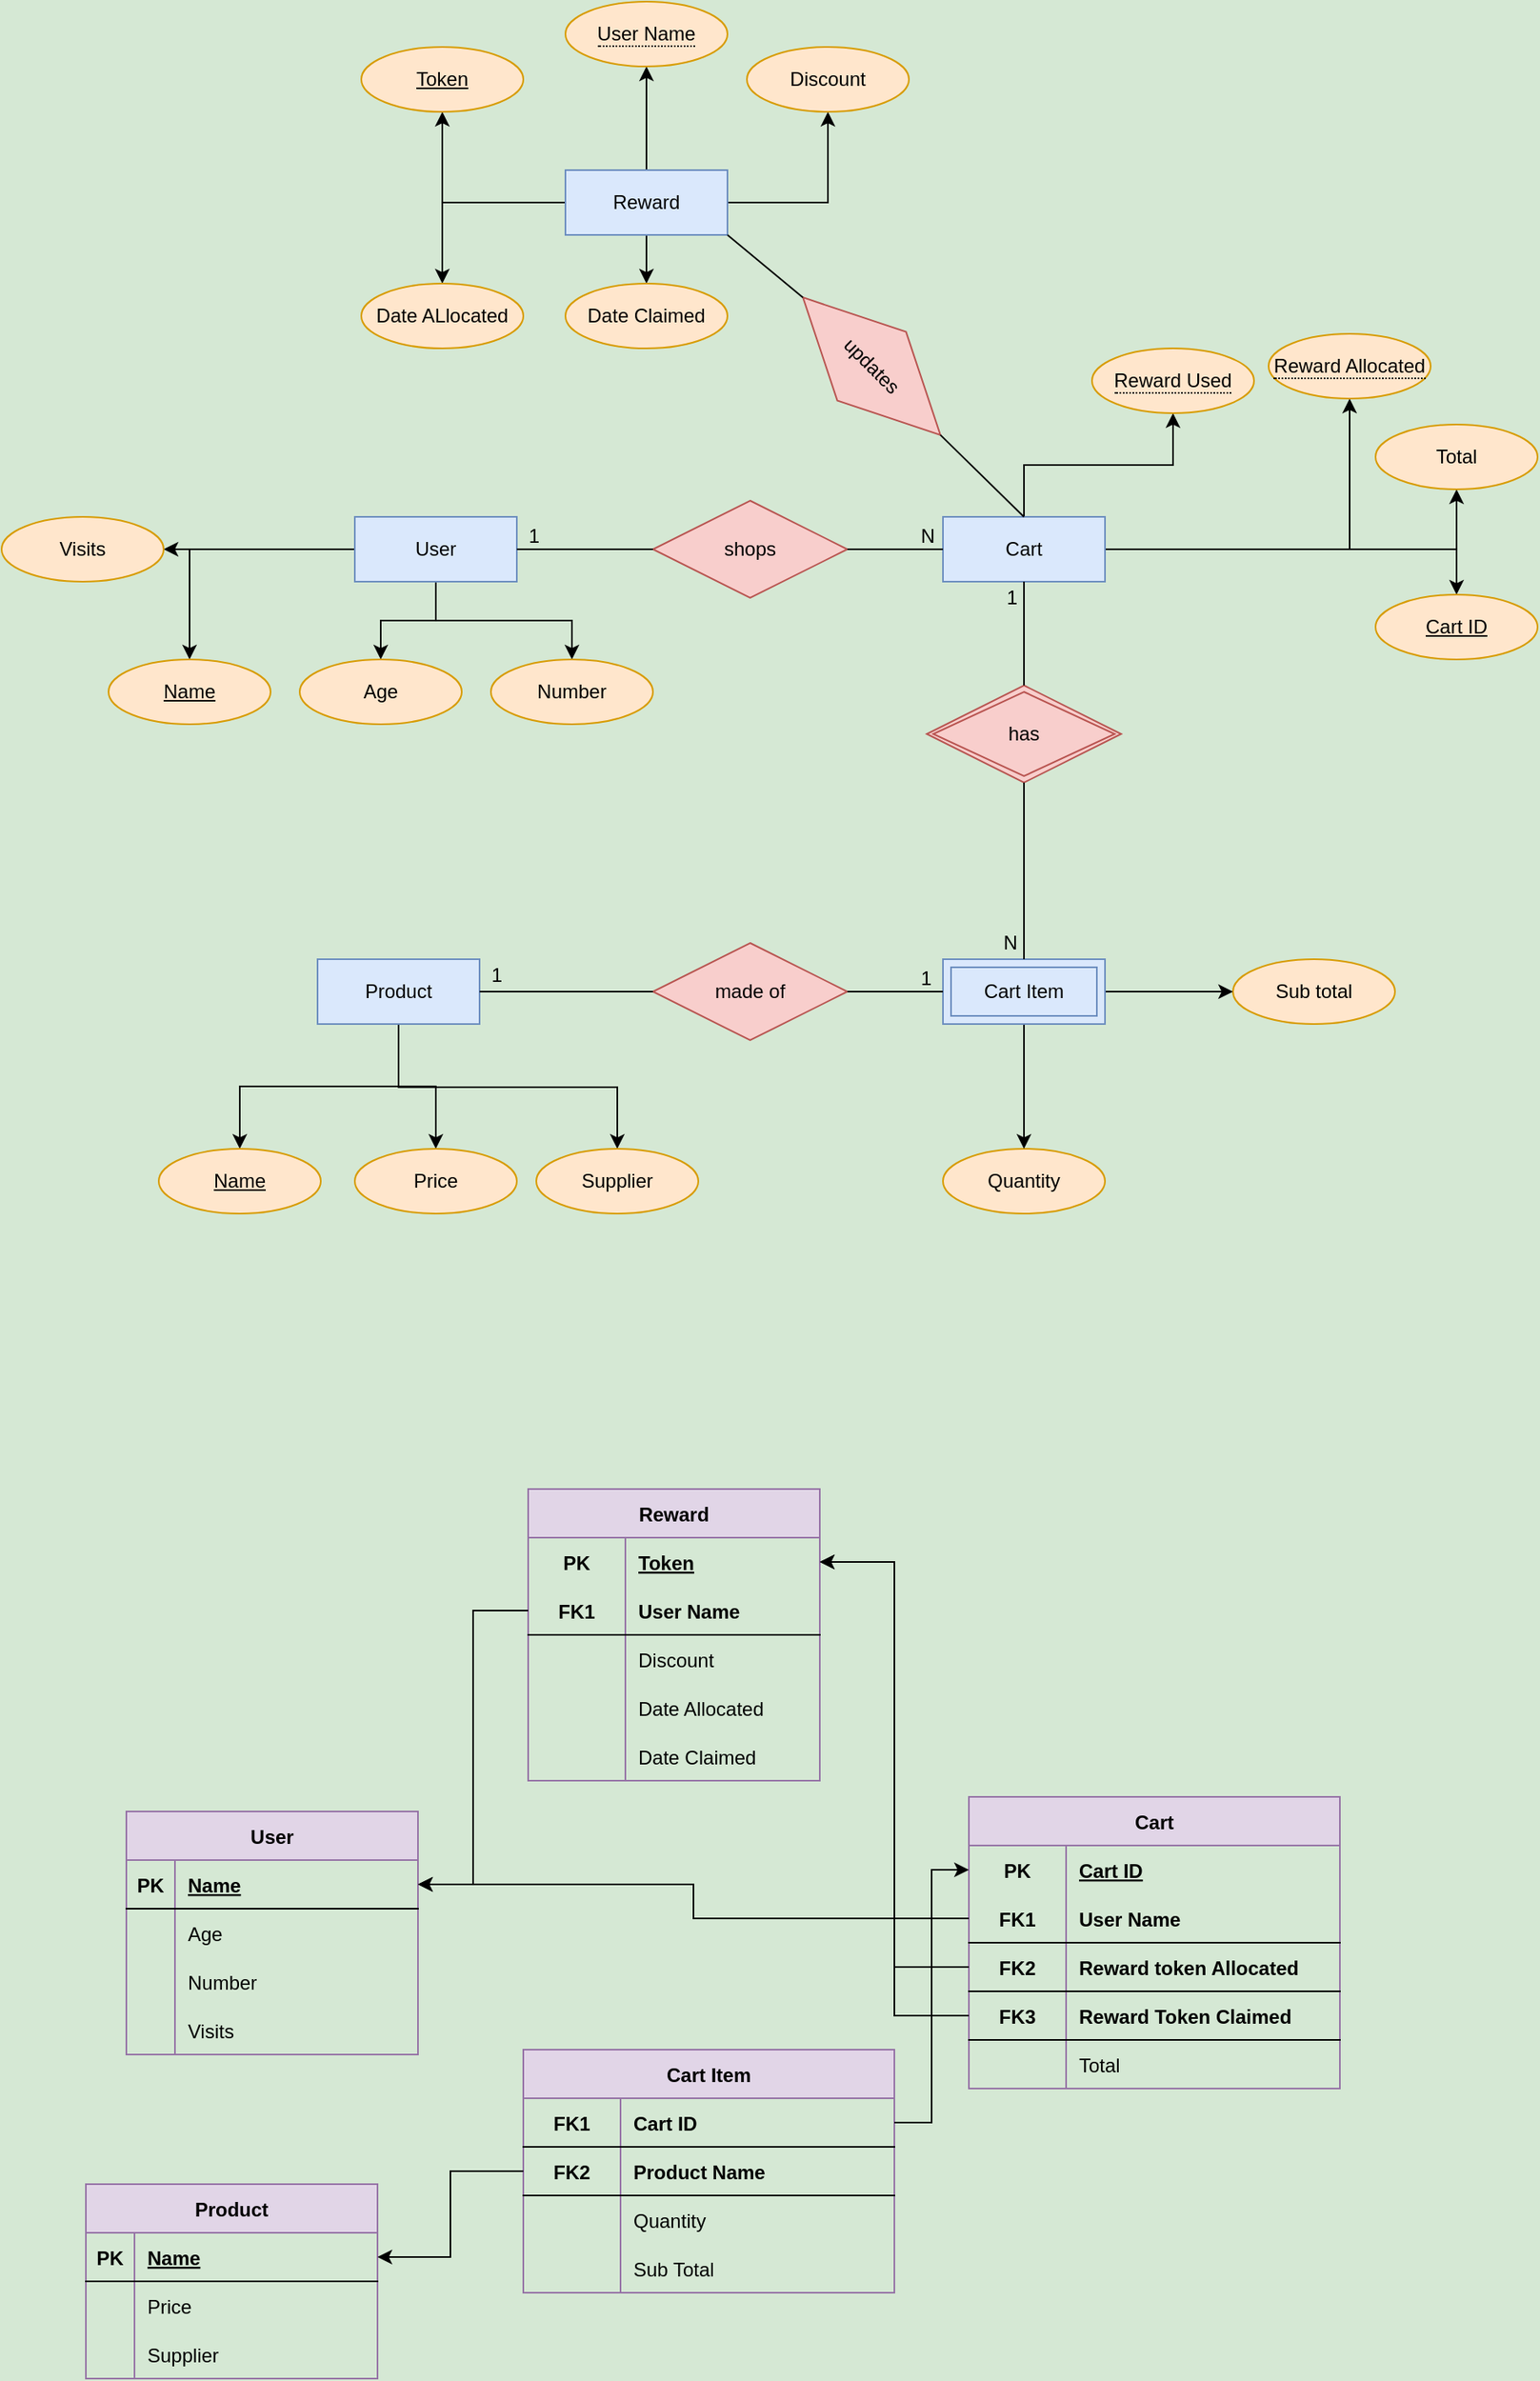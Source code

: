 <mxfile version="20.5.3" type="device"><diagram id="R2lEEEUBdFMjLlhIrx00" name="Page-1"><mxGraphModel dx="1752" dy="1139" grid="0" gridSize="10" guides="1" tooltips="1" connect="1" arrows="1" fold="1" page="0" pageScale="1" pageWidth="850" pageHeight="1100" background="#D5E8D4" math="0" shadow="0" extFonts="Permanent Marker^https://fonts.googleapis.com/css?family=Permanent+Marker"><root><mxCell id="0"/><mxCell id="1" parent="0"/><mxCell id="3Fxc6nCpMIL_Ae59V-AS-13" style="edgeStyle=orthogonalEdgeStyle;rounded=0;orthogonalLoop=1;jettySize=auto;html=1;" edge="1" parent="1" source="3Fxc6nCpMIL_Ae59V-AS-1" target="3Fxc6nCpMIL_Ae59V-AS-5"><mxGeometry relative="1" as="geometry"/></mxCell><mxCell id="3Fxc6nCpMIL_Ae59V-AS-14" style="edgeStyle=orthogonalEdgeStyle;rounded=0;orthogonalLoop=1;jettySize=auto;html=1;" edge="1" parent="1" source="3Fxc6nCpMIL_Ae59V-AS-1" target="3Fxc6nCpMIL_Ae59V-AS-6"><mxGeometry relative="1" as="geometry"/></mxCell><mxCell id="3Fxc6nCpMIL_Ae59V-AS-15" style="edgeStyle=orthogonalEdgeStyle;rounded=0;orthogonalLoop=1;jettySize=auto;html=1;" edge="1" parent="1" source="3Fxc6nCpMIL_Ae59V-AS-1" target="3Fxc6nCpMIL_Ae59V-AS-4"><mxGeometry relative="1" as="geometry"/></mxCell><mxCell id="3Fxc6nCpMIL_Ae59V-AS-233" value="" style="edgeStyle=orthogonalEdgeStyle;rounded=0;orthogonalLoop=1;jettySize=auto;html=1;" edge="1" parent="1" source="3Fxc6nCpMIL_Ae59V-AS-1" target="3Fxc6nCpMIL_Ae59V-AS-232"><mxGeometry relative="1" as="geometry"/></mxCell><mxCell id="3Fxc6nCpMIL_Ae59V-AS-1" value="User" style="whiteSpace=wrap;html=1;align=center;fillColor=#dae8fc;strokeColor=#6c8ebf;" vertex="1" parent="1"><mxGeometry x="107" y="173" width="100" height="40" as="geometry"/></mxCell><mxCell id="3Fxc6nCpMIL_Ae59V-AS-4" value="&lt;u&gt;Name&lt;/u&gt;" style="ellipse;whiteSpace=wrap;html=1;align=center;fillColor=#ffe6cc;strokeColor=#d79b00;" vertex="1" parent="1"><mxGeometry x="-45" y="261" width="100" height="40" as="geometry"/></mxCell><mxCell id="3Fxc6nCpMIL_Ae59V-AS-5" value="Age" style="ellipse;whiteSpace=wrap;html=1;align=center;fillColor=#ffe6cc;strokeColor=#d79b00;" vertex="1" parent="1"><mxGeometry x="73" y="261" width="100" height="40" as="geometry"/></mxCell><mxCell id="3Fxc6nCpMIL_Ae59V-AS-6" value="Number" style="ellipse;whiteSpace=wrap;html=1;align=center;fillColor=#ffe6cc;strokeColor=#d79b00;" vertex="1" parent="1"><mxGeometry x="191" y="261" width="100" height="40" as="geometry"/></mxCell><mxCell id="3Fxc6nCpMIL_Ae59V-AS-24" style="edgeStyle=orthogonalEdgeStyle;rounded=0;orthogonalLoop=1;jettySize=auto;html=1;" edge="1" parent="1" source="3Fxc6nCpMIL_Ae59V-AS-16" target="3Fxc6nCpMIL_Ae59V-AS-19"><mxGeometry relative="1" as="geometry"/></mxCell><mxCell id="3Fxc6nCpMIL_Ae59V-AS-25" style="edgeStyle=orthogonalEdgeStyle;rounded=0;orthogonalLoop=1;jettySize=auto;html=1;" edge="1" parent="1" source="3Fxc6nCpMIL_Ae59V-AS-16" target="3Fxc6nCpMIL_Ae59V-AS-17"><mxGeometry relative="1" as="geometry"/></mxCell><mxCell id="3Fxc6nCpMIL_Ae59V-AS-41" value="" style="edgeStyle=orthogonalEdgeStyle;rounded=0;orthogonalLoop=1;jettySize=auto;html=1;" edge="1" parent="1" source="3Fxc6nCpMIL_Ae59V-AS-16" target="3Fxc6nCpMIL_Ae59V-AS-38"><mxGeometry relative="1" as="geometry"/></mxCell><mxCell id="3Fxc6nCpMIL_Ae59V-AS-51" style="edgeStyle=orthogonalEdgeStyle;rounded=0;orthogonalLoop=1;jettySize=auto;html=1;entryX=0.5;entryY=1;entryDx=0;entryDy=0;" edge="1" parent="1" source="3Fxc6nCpMIL_Ae59V-AS-16" target="3Fxc6nCpMIL_Ae59V-AS-20"><mxGeometry relative="1" as="geometry"/></mxCell><mxCell id="3Fxc6nCpMIL_Ae59V-AS-16" value="Cart" style="whiteSpace=wrap;html=1;align=center;fillColor=#dae8fc;strokeColor=#6c8ebf;" vertex="1" parent="1"><mxGeometry x="470" y="173" width="100" height="40" as="geometry"/></mxCell><mxCell id="3Fxc6nCpMIL_Ae59V-AS-17" value="Total" style="ellipse;whiteSpace=wrap;html=1;align=center;fillColor=#ffe6cc;strokeColor=#d79b00;" vertex="1" parent="1"><mxGeometry x="737" y="116" width="100" height="40" as="geometry"/></mxCell><mxCell id="3Fxc6nCpMIL_Ae59V-AS-19" value="&lt;span style=&quot;border-bottom: 1px dotted&quot;&gt;Reward Used&lt;/span&gt;" style="ellipse;whiteSpace=wrap;html=1;align=center;fillColor=#ffe6cc;strokeColor=#d79b00;" vertex="1" parent="1"><mxGeometry x="562" y="69" width="100" height="40" as="geometry"/></mxCell><mxCell id="3Fxc6nCpMIL_Ae59V-AS-20" value="&lt;span style=&quot;border-bottom: 1px dotted&quot;&gt;Reward Allocated&lt;/span&gt;" style="ellipse;whiteSpace=wrap;html=1;align=center;fillColor=#ffe6cc;strokeColor=#d79b00;" vertex="1" parent="1"><mxGeometry x="671" y="60" width="100" height="40" as="geometry"/></mxCell><mxCell id="3Fxc6nCpMIL_Ae59V-AS-34" style="edgeStyle=orthogonalEdgeStyle;rounded=0;orthogonalLoop=1;jettySize=auto;html=1;entryX=0.5;entryY=0;entryDx=0;entryDy=0;" edge="1" parent="1" source="3Fxc6nCpMIL_Ae59V-AS-30" target="3Fxc6nCpMIL_Ae59V-AS-32"><mxGeometry relative="1" as="geometry"/></mxCell><mxCell id="3Fxc6nCpMIL_Ae59V-AS-35" style="edgeStyle=orthogonalEdgeStyle;rounded=0;orthogonalLoop=1;jettySize=auto;html=1;" edge="1" parent="1" source="3Fxc6nCpMIL_Ae59V-AS-30" target="3Fxc6nCpMIL_Ae59V-AS-31"><mxGeometry relative="1" as="geometry"/></mxCell><mxCell id="3Fxc6nCpMIL_Ae59V-AS-36" style="edgeStyle=orthogonalEdgeStyle;rounded=0;orthogonalLoop=1;jettySize=auto;html=1;" edge="1" parent="1" source="3Fxc6nCpMIL_Ae59V-AS-30" target="3Fxc6nCpMIL_Ae59V-AS-33"><mxGeometry relative="1" as="geometry"><Array as="points"><mxPoint x="134" y="525"/><mxPoint x="269" y="525"/></Array></mxGeometry></mxCell><mxCell id="3Fxc6nCpMIL_Ae59V-AS-30" value="Product" style="whiteSpace=wrap;html=1;align=center;fillColor=#dae8fc;strokeColor=#6c8ebf;" vertex="1" parent="1"><mxGeometry x="84" y="446" width="100" height="40" as="geometry"/></mxCell><mxCell id="3Fxc6nCpMIL_Ae59V-AS-31" value="&lt;u&gt;Name&lt;/u&gt;" style="ellipse;whiteSpace=wrap;html=1;align=center;fillColor=#ffe6cc;strokeColor=#d79b00;" vertex="1" parent="1"><mxGeometry x="-14" y="563" width="100" height="40" as="geometry"/></mxCell><mxCell id="3Fxc6nCpMIL_Ae59V-AS-32" value="Price" style="ellipse;whiteSpace=wrap;html=1;align=center;fillColor=#ffe6cc;strokeColor=#d79b00;" vertex="1" parent="1"><mxGeometry x="107" y="563" width="100" height="40" as="geometry"/></mxCell><mxCell id="3Fxc6nCpMIL_Ae59V-AS-33" value="Supplier" style="ellipse;whiteSpace=wrap;html=1;align=center;fillColor=#ffe6cc;strokeColor=#d79b00;" vertex="1" parent="1"><mxGeometry x="219" y="563" width="100" height="40" as="geometry"/></mxCell><mxCell id="3Fxc6nCpMIL_Ae59V-AS-38" value="&lt;u&gt;Cart ID&lt;/u&gt;" style="ellipse;whiteSpace=wrap;html=1;align=center;fillColor=#ffe6cc;strokeColor=#d79b00;" vertex="1" parent="1"><mxGeometry x="737" y="221" width="100" height="40" as="geometry"/></mxCell><mxCell id="3Fxc6nCpMIL_Ae59V-AS-42" value="Quantity" style="ellipse;whiteSpace=wrap;html=1;align=center;fillColor=#ffe6cc;strokeColor=#d79b00;" vertex="1" parent="1"><mxGeometry x="470" y="563" width="100" height="40" as="geometry"/></mxCell><mxCell id="3Fxc6nCpMIL_Ae59V-AS-43" value="Sub total" style="ellipse;whiteSpace=wrap;html=1;align=center;fillColor=#ffe6cc;strokeColor=#d79b00;" vertex="1" parent="1"><mxGeometry x="649" y="446" width="100" height="40" as="geometry"/></mxCell><mxCell id="3Fxc6nCpMIL_Ae59V-AS-72" value="" style="edgeStyle=orthogonalEdgeStyle;rounded=0;orthogonalLoop=1;jettySize=auto;html=1;" edge="1" parent="1" source="3Fxc6nCpMIL_Ae59V-AS-46" target="3Fxc6nCpMIL_Ae59V-AS-70"><mxGeometry relative="1" as="geometry"/></mxCell><mxCell id="3Fxc6nCpMIL_Ae59V-AS-75" style="edgeStyle=orthogonalEdgeStyle;rounded=0;orthogonalLoop=1;jettySize=auto;html=1;entryX=0.5;entryY=1;entryDx=0;entryDy=0;" edge="1" parent="1" source="3Fxc6nCpMIL_Ae59V-AS-46" target="3Fxc6nCpMIL_Ae59V-AS-74"><mxGeometry relative="1" as="geometry"/></mxCell><mxCell id="3Fxc6nCpMIL_Ae59V-AS-77" style="edgeStyle=orthogonalEdgeStyle;rounded=0;orthogonalLoop=1;jettySize=auto;html=1;" edge="1" parent="1" source="3Fxc6nCpMIL_Ae59V-AS-46" target="3Fxc6nCpMIL_Ae59V-AS-76"><mxGeometry relative="1" as="geometry"/></mxCell><mxCell id="3Fxc6nCpMIL_Ae59V-AS-79" value="" style="edgeStyle=orthogonalEdgeStyle;rounded=0;orthogonalLoop=1;jettySize=auto;html=1;" edge="1" parent="1" source="3Fxc6nCpMIL_Ae59V-AS-46" target="3Fxc6nCpMIL_Ae59V-AS-78"><mxGeometry relative="1" as="geometry"/></mxCell><mxCell id="3Fxc6nCpMIL_Ae59V-AS-84" style="edgeStyle=orthogonalEdgeStyle;rounded=0;orthogonalLoop=1;jettySize=auto;html=1;entryX=0.5;entryY=1;entryDx=0;entryDy=0;" edge="1" parent="1" source="3Fxc6nCpMIL_Ae59V-AS-46" target="3Fxc6nCpMIL_Ae59V-AS-73"><mxGeometry relative="1" as="geometry"/></mxCell><mxCell id="3Fxc6nCpMIL_Ae59V-AS-46" value="Reward" style="whiteSpace=wrap;html=1;align=center;fillColor=#dae8fc;strokeColor=#6c8ebf;" vertex="1" parent="1"><mxGeometry x="237" y="-41" width="100" height="40" as="geometry"/></mxCell><mxCell id="3Fxc6nCpMIL_Ae59V-AS-48" value="" style="edgeStyle=orthogonalEdgeStyle;rounded=0;orthogonalLoop=1;jettySize=auto;html=1;" edge="1" parent="1" source="3Fxc6nCpMIL_Ae59V-AS-47" target="3Fxc6nCpMIL_Ae59V-AS-42"><mxGeometry relative="1" as="geometry"/></mxCell><mxCell id="3Fxc6nCpMIL_Ae59V-AS-49" value="" style="edgeStyle=orthogonalEdgeStyle;rounded=0;orthogonalLoop=1;jettySize=auto;html=1;" edge="1" parent="1" source="3Fxc6nCpMIL_Ae59V-AS-47" target="3Fxc6nCpMIL_Ae59V-AS-43"><mxGeometry relative="1" as="geometry"/></mxCell><mxCell id="3Fxc6nCpMIL_Ae59V-AS-47" value="Cart Item" style="shape=ext;margin=3;double=1;whiteSpace=wrap;html=1;align=center;fillColor=#dae8fc;strokeColor=#6c8ebf;" vertex="1" parent="1"><mxGeometry x="470" y="446" width="100" height="40" as="geometry"/></mxCell><mxCell id="3Fxc6nCpMIL_Ae59V-AS-50" value="has" style="shape=rhombus;double=1;perimeter=rhombusPerimeter;whiteSpace=wrap;html=1;align=center;fillColor=#f8cecc;strokeColor=#b85450;" vertex="1" parent="1"><mxGeometry x="460" y="277" width="120" height="60" as="geometry"/></mxCell><mxCell id="3Fxc6nCpMIL_Ae59V-AS-52" value="" style="endArrow=none;html=1;rounded=0;entryX=0.5;entryY=0;entryDx=0;entryDy=0;exitX=0.5;exitY=1;exitDx=0;exitDy=0;" edge="1" parent="1" source="3Fxc6nCpMIL_Ae59V-AS-50" target="3Fxc6nCpMIL_Ae59V-AS-47"><mxGeometry relative="1" as="geometry"><mxPoint x="279" y="273" as="sourcePoint"/><mxPoint x="439" y="273" as="targetPoint"/></mxGeometry></mxCell><mxCell id="3Fxc6nCpMIL_Ae59V-AS-53" value="N" style="resizable=0;html=1;align=right;verticalAlign=bottom;" connectable="0" vertex="1" parent="3Fxc6nCpMIL_Ae59V-AS-52"><mxGeometry x="1" relative="1" as="geometry"><mxPoint x="-4" y="-2" as="offset"/></mxGeometry></mxCell><mxCell id="3Fxc6nCpMIL_Ae59V-AS-54" value="" style="endArrow=none;html=1;rounded=0;entryX=0.5;entryY=1;entryDx=0;entryDy=0;" edge="1" parent="1" source="3Fxc6nCpMIL_Ae59V-AS-50" target="3Fxc6nCpMIL_Ae59V-AS-16"><mxGeometry relative="1" as="geometry"><mxPoint x="279" y="273" as="sourcePoint"/><mxPoint x="443" y="273" as="targetPoint"/></mxGeometry></mxCell><mxCell id="3Fxc6nCpMIL_Ae59V-AS-55" value="1" style="resizable=0;html=1;align=right;verticalAlign=bottom;" connectable="0" vertex="1" parent="3Fxc6nCpMIL_Ae59V-AS-54"><mxGeometry x="1" relative="1" as="geometry"><mxPoint x="-4" y="18" as="offset"/></mxGeometry></mxCell><mxCell id="3Fxc6nCpMIL_Ae59V-AS-59" value="made of" style="shape=rhombus;perimeter=rhombusPerimeter;whiteSpace=wrap;html=1;align=center;fillColor=#f8cecc;strokeColor=#b85450;" vertex="1" parent="1"><mxGeometry x="291" y="436" width="120" height="60" as="geometry"/></mxCell><mxCell id="3Fxc6nCpMIL_Ae59V-AS-60" value="" style="endArrow=none;html=1;rounded=0;entryX=0;entryY=0.5;entryDx=0;entryDy=0;exitX=1;exitY=0.5;exitDx=0;exitDy=0;" edge="1" parent="1" source="3Fxc6nCpMIL_Ae59V-AS-59" target="3Fxc6nCpMIL_Ae59V-AS-47"><mxGeometry relative="1" as="geometry"><mxPoint x="279" y="273" as="sourcePoint"/><mxPoint x="439" y="273" as="targetPoint"/></mxGeometry></mxCell><mxCell id="3Fxc6nCpMIL_Ae59V-AS-61" value="1" style="resizable=0;html=1;align=right;verticalAlign=bottom;" connectable="0" vertex="1" parent="3Fxc6nCpMIL_Ae59V-AS-60"><mxGeometry x="1" relative="1" as="geometry"><mxPoint x="-7" as="offset"/></mxGeometry></mxCell><mxCell id="3Fxc6nCpMIL_Ae59V-AS-62" value="" style="endArrow=none;html=1;rounded=0;entryX=1;entryY=0.5;entryDx=0;entryDy=0;" edge="1" parent="1" source="3Fxc6nCpMIL_Ae59V-AS-59" target="3Fxc6nCpMIL_Ae59V-AS-30"><mxGeometry relative="1" as="geometry"><mxPoint x="279" y="273" as="sourcePoint"/><mxPoint x="439" y="273" as="targetPoint"/></mxGeometry></mxCell><mxCell id="3Fxc6nCpMIL_Ae59V-AS-63" value="1" style="resizable=0;html=1;align=right;verticalAlign=bottom;" connectable="0" vertex="1" parent="3Fxc6nCpMIL_Ae59V-AS-62"><mxGeometry x="1" relative="1" as="geometry"><mxPoint x="14" y="-2" as="offset"/></mxGeometry></mxCell><mxCell id="3Fxc6nCpMIL_Ae59V-AS-64" value="shops" style="shape=rhombus;perimeter=rhombusPerimeter;whiteSpace=wrap;html=1;align=center;fillColor=#f8cecc;strokeColor=#b85450;" vertex="1" parent="1"><mxGeometry x="291" y="163" width="120" height="60" as="geometry"/></mxCell><mxCell id="3Fxc6nCpMIL_Ae59V-AS-65" value="" style="endArrow=none;html=1;rounded=0;entryX=0;entryY=0.5;entryDx=0;entryDy=0;exitX=1;exitY=0.5;exitDx=0;exitDy=0;" edge="1" parent="1" source="3Fxc6nCpMIL_Ae59V-AS-64" target="3Fxc6nCpMIL_Ae59V-AS-16"><mxGeometry relative="1" as="geometry"><mxPoint x="279" y="229" as="sourcePoint"/><mxPoint x="439" y="229" as="targetPoint"/></mxGeometry></mxCell><mxCell id="3Fxc6nCpMIL_Ae59V-AS-66" value="N" style="resizable=0;html=1;align=right;verticalAlign=bottom;" connectable="0" vertex="1" parent="3Fxc6nCpMIL_Ae59V-AS-65"><mxGeometry x="1" relative="1" as="geometry"><mxPoint x="-5" as="offset"/></mxGeometry></mxCell><mxCell id="3Fxc6nCpMIL_Ae59V-AS-67" value="" style="endArrow=none;html=1;rounded=0;entryX=1;entryY=0.5;entryDx=0;entryDy=0;exitX=0;exitY=0.5;exitDx=0;exitDy=0;" edge="1" parent="1" source="3Fxc6nCpMIL_Ae59V-AS-64" target="3Fxc6nCpMIL_Ae59V-AS-1"><mxGeometry relative="1" as="geometry"><mxPoint x="279" y="229" as="sourcePoint"/><mxPoint x="439" y="229" as="targetPoint"/></mxGeometry></mxCell><mxCell id="3Fxc6nCpMIL_Ae59V-AS-68" value="1" style="resizable=0;html=1;align=right;verticalAlign=bottom;" connectable="0" vertex="1" parent="3Fxc6nCpMIL_Ae59V-AS-67"><mxGeometry x="1" relative="1" as="geometry"><mxPoint x="14" as="offset"/></mxGeometry></mxCell><mxCell id="3Fxc6nCpMIL_Ae59V-AS-69" value="updates" style="shape=rhombus;perimeter=rhombusPerimeter;whiteSpace=wrap;html=1;align=center;fillColor=#f8cecc;strokeColor=#b85450;rotation=45;" vertex="1" parent="1"><mxGeometry x="366" y="50" width="120" height="60" as="geometry"/></mxCell><mxCell id="3Fxc6nCpMIL_Ae59V-AS-70" value="&lt;span style=&quot;border-bottom: 1px dotted&quot;&gt;User Name&lt;/span&gt;" style="ellipse;whiteSpace=wrap;html=1;align=center;fillColor=#ffe6cc;strokeColor=#d79b00;" vertex="1" parent="1"><mxGeometry x="237" y="-145" width="100" height="40" as="geometry"/></mxCell><mxCell id="3Fxc6nCpMIL_Ae59V-AS-73" value="Discount" style="ellipse;whiteSpace=wrap;html=1;align=center;fillColor=#ffe6cc;strokeColor=#d79b00;" vertex="1" parent="1"><mxGeometry x="349" y="-117" width="100" height="40" as="geometry"/></mxCell><mxCell id="3Fxc6nCpMIL_Ae59V-AS-74" value="&lt;u&gt;Token&lt;/u&gt;" style="ellipse;whiteSpace=wrap;html=1;align=center;fillColor=#ffe6cc;strokeColor=#d79b00;" vertex="1" parent="1"><mxGeometry x="111" y="-117" width="100" height="40" as="geometry"/></mxCell><mxCell id="3Fxc6nCpMIL_Ae59V-AS-76" value="Date ALlocated" style="ellipse;whiteSpace=wrap;html=1;align=center;fillColor=#ffe6cc;strokeColor=#d79b00;" vertex="1" parent="1"><mxGeometry x="111" y="29" width="100" height="40" as="geometry"/></mxCell><mxCell id="3Fxc6nCpMIL_Ae59V-AS-78" value="Date Claimed" style="ellipse;whiteSpace=wrap;html=1;align=center;fillColor=#ffe6cc;strokeColor=#d79b00;" vertex="1" parent="1"><mxGeometry x="237" y="29" width="100" height="40" as="geometry"/></mxCell><mxCell id="3Fxc6nCpMIL_Ae59V-AS-81" value="" style="endArrow=none;html=1;rounded=0;entryX=0.5;entryY=0;entryDx=0;entryDy=0;exitX=1;exitY=0.5;exitDx=0;exitDy=0;" edge="1" parent="1" source="3Fxc6nCpMIL_Ae59V-AS-69" target="3Fxc6nCpMIL_Ae59V-AS-16"><mxGeometry relative="1" as="geometry"><mxPoint x="279" y="141" as="sourcePoint"/><mxPoint x="439" y="141" as="targetPoint"/></mxGeometry></mxCell><mxCell id="3Fxc6nCpMIL_Ae59V-AS-83" value="" style="endArrow=none;html=1;rounded=0;entryX=0;entryY=0.5;entryDx=0;entryDy=0;exitX=1;exitY=1;exitDx=0;exitDy=0;" edge="1" parent="1" source="3Fxc6nCpMIL_Ae59V-AS-46" target="3Fxc6nCpMIL_Ae59V-AS-69"><mxGeometry relative="1" as="geometry"><mxPoint x="478.426" y="132.426" as="sourcePoint"/><mxPoint x="530.0" y="183" as="targetPoint"/></mxGeometry></mxCell><mxCell id="3Fxc6nCpMIL_Ae59V-AS-85" value="User" style="shape=table;startSize=30;container=1;collapsible=1;childLayout=tableLayout;fixedRows=1;rowLines=0;fontStyle=1;align=center;resizeLast=1;fillColor=#e1d5e7;strokeColor=#9673a6;" vertex="1" parent="1"><mxGeometry x="-34" y="972" width="180" height="150" as="geometry"/></mxCell><mxCell id="3Fxc6nCpMIL_Ae59V-AS-86" value="" style="shape=tableRow;horizontal=0;startSize=0;swimlaneHead=0;swimlaneBody=0;fillColor=none;collapsible=0;dropTarget=0;points=[[0,0.5],[1,0.5]];portConstraint=eastwest;top=0;left=0;right=0;bottom=1;" vertex="1" parent="3Fxc6nCpMIL_Ae59V-AS-85"><mxGeometry y="30" width="180" height="30" as="geometry"/></mxCell><mxCell id="3Fxc6nCpMIL_Ae59V-AS-87" value="PK" style="shape=partialRectangle;connectable=0;fillColor=none;top=0;left=0;bottom=0;right=0;fontStyle=1;overflow=hidden;" vertex="1" parent="3Fxc6nCpMIL_Ae59V-AS-86"><mxGeometry width="30" height="30" as="geometry"><mxRectangle width="30" height="30" as="alternateBounds"/></mxGeometry></mxCell><mxCell id="3Fxc6nCpMIL_Ae59V-AS-88" value="Name" style="shape=partialRectangle;connectable=0;fillColor=none;top=0;left=0;bottom=0;right=0;align=left;spacingLeft=6;fontStyle=5;overflow=hidden;" vertex="1" parent="3Fxc6nCpMIL_Ae59V-AS-86"><mxGeometry x="30" width="150" height="30" as="geometry"><mxRectangle width="150" height="30" as="alternateBounds"/></mxGeometry></mxCell><mxCell id="3Fxc6nCpMIL_Ae59V-AS-89" value="" style="shape=tableRow;horizontal=0;startSize=0;swimlaneHead=0;swimlaneBody=0;fillColor=none;collapsible=0;dropTarget=0;points=[[0,0.5],[1,0.5]];portConstraint=eastwest;top=0;left=0;right=0;bottom=0;" vertex="1" parent="3Fxc6nCpMIL_Ae59V-AS-85"><mxGeometry y="60" width="180" height="30" as="geometry"/></mxCell><mxCell id="3Fxc6nCpMIL_Ae59V-AS-90" value="" style="shape=partialRectangle;connectable=0;fillColor=none;top=0;left=0;bottom=0;right=0;editable=1;overflow=hidden;" vertex="1" parent="3Fxc6nCpMIL_Ae59V-AS-89"><mxGeometry width="30" height="30" as="geometry"><mxRectangle width="30" height="30" as="alternateBounds"/></mxGeometry></mxCell><mxCell id="3Fxc6nCpMIL_Ae59V-AS-91" value="Age" style="shape=partialRectangle;connectable=0;fillColor=none;top=0;left=0;bottom=0;right=0;align=left;spacingLeft=6;overflow=hidden;" vertex="1" parent="3Fxc6nCpMIL_Ae59V-AS-89"><mxGeometry x="30" width="150" height="30" as="geometry"><mxRectangle width="150" height="30" as="alternateBounds"/></mxGeometry></mxCell><mxCell id="3Fxc6nCpMIL_Ae59V-AS-92" value="" style="shape=tableRow;horizontal=0;startSize=0;swimlaneHead=0;swimlaneBody=0;fillColor=none;collapsible=0;dropTarget=0;points=[[0,0.5],[1,0.5]];portConstraint=eastwest;top=0;left=0;right=0;bottom=0;" vertex="1" parent="3Fxc6nCpMIL_Ae59V-AS-85"><mxGeometry y="90" width="180" height="30" as="geometry"/></mxCell><mxCell id="3Fxc6nCpMIL_Ae59V-AS-93" value="" style="shape=partialRectangle;connectable=0;fillColor=none;top=0;left=0;bottom=0;right=0;editable=1;overflow=hidden;" vertex="1" parent="3Fxc6nCpMIL_Ae59V-AS-92"><mxGeometry width="30" height="30" as="geometry"><mxRectangle width="30" height="30" as="alternateBounds"/></mxGeometry></mxCell><mxCell id="3Fxc6nCpMIL_Ae59V-AS-94" value="Number" style="shape=partialRectangle;connectable=0;fillColor=none;top=0;left=0;bottom=0;right=0;align=left;spacingLeft=6;overflow=hidden;" vertex="1" parent="3Fxc6nCpMIL_Ae59V-AS-92"><mxGeometry x="30" width="150" height="30" as="geometry"><mxRectangle width="150" height="30" as="alternateBounds"/></mxGeometry></mxCell><mxCell id="3Fxc6nCpMIL_Ae59V-AS-229" value="" style="shape=tableRow;horizontal=0;startSize=0;swimlaneHead=0;swimlaneBody=0;fillColor=none;collapsible=0;dropTarget=0;points=[[0,0.5],[1,0.5]];portConstraint=eastwest;top=0;left=0;right=0;bottom=0;" vertex="1" parent="3Fxc6nCpMIL_Ae59V-AS-85"><mxGeometry y="120" width="180" height="30" as="geometry"/></mxCell><mxCell id="3Fxc6nCpMIL_Ae59V-AS-230" value="" style="shape=partialRectangle;connectable=0;fillColor=none;top=0;left=0;bottom=0;right=0;editable=1;overflow=hidden;" vertex="1" parent="3Fxc6nCpMIL_Ae59V-AS-229"><mxGeometry width="30" height="30" as="geometry"><mxRectangle width="30" height="30" as="alternateBounds"/></mxGeometry></mxCell><mxCell id="3Fxc6nCpMIL_Ae59V-AS-231" value="Visits" style="shape=partialRectangle;connectable=0;fillColor=none;top=0;left=0;bottom=0;right=0;align=left;spacingLeft=6;overflow=hidden;" vertex="1" parent="3Fxc6nCpMIL_Ae59V-AS-229"><mxGeometry x="30" width="150" height="30" as="geometry"><mxRectangle width="150" height="30" as="alternateBounds"/></mxGeometry></mxCell><mxCell id="3Fxc6nCpMIL_Ae59V-AS-98" value="Product" style="shape=table;startSize=30;container=1;collapsible=1;childLayout=tableLayout;fixedRows=1;rowLines=0;fontStyle=1;align=center;resizeLast=1;fillColor=#e1d5e7;strokeColor=#9673a6;" vertex="1" parent="1"><mxGeometry x="-59" y="1202" width="180" height="120" as="geometry"/></mxCell><mxCell id="3Fxc6nCpMIL_Ae59V-AS-99" value="" style="shape=tableRow;horizontal=0;startSize=0;swimlaneHead=0;swimlaneBody=0;fillColor=none;collapsible=0;dropTarget=0;points=[[0,0.5],[1,0.5]];portConstraint=eastwest;top=0;left=0;right=0;bottom=1;" vertex="1" parent="3Fxc6nCpMIL_Ae59V-AS-98"><mxGeometry y="30" width="180" height="30" as="geometry"/></mxCell><mxCell id="3Fxc6nCpMIL_Ae59V-AS-100" value="PK" style="shape=partialRectangle;connectable=0;fillColor=none;top=0;left=0;bottom=0;right=0;fontStyle=1;overflow=hidden;" vertex="1" parent="3Fxc6nCpMIL_Ae59V-AS-99"><mxGeometry width="30" height="30" as="geometry"><mxRectangle width="30" height="30" as="alternateBounds"/></mxGeometry></mxCell><mxCell id="3Fxc6nCpMIL_Ae59V-AS-101" value="Name" style="shape=partialRectangle;connectable=0;fillColor=none;top=0;left=0;bottom=0;right=0;align=left;spacingLeft=6;fontStyle=5;overflow=hidden;" vertex="1" parent="3Fxc6nCpMIL_Ae59V-AS-99"><mxGeometry x="30" width="150" height="30" as="geometry"><mxRectangle width="150" height="30" as="alternateBounds"/></mxGeometry></mxCell><mxCell id="3Fxc6nCpMIL_Ae59V-AS-102" value="" style="shape=tableRow;horizontal=0;startSize=0;swimlaneHead=0;swimlaneBody=0;fillColor=none;collapsible=0;dropTarget=0;points=[[0,0.5],[1,0.5]];portConstraint=eastwest;top=0;left=0;right=0;bottom=0;" vertex="1" parent="3Fxc6nCpMIL_Ae59V-AS-98"><mxGeometry y="60" width="180" height="30" as="geometry"/></mxCell><mxCell id="3Fxc6nCpMIL_Ae59V-AS-103" value="" style="shape=partialRectangle;connectable=0;fillColor=none;top=0;left=0;bottom=0;right=0;editable=1;overflow=hidden;" vertex="1" parent="3Fxc6nCpMIL_Ae59V-AS-102"><mxGeometry width="30" height="30" as="geometry"><mxRectangle width="30" height="30" as="alternateBounds"/></mxGeometry></mxCell><mxCell id="3Fxc6nCpMIL_Ae59V-AS-104" value="Price" style="shape=partialRectangle;connectable=0;fillColor=none;top=0;left=0;bottom=0;right=0;align=left;spacingLeft=6;overflow=hidden;" vertex="1" parent="3Fxc6nCpMIL_Ae59V-AS-102"><mxGeometry x="30" width="150" height="30" as="geometry"><mxRectangle width="150" height="30" as="alternateBounds"/></mxGeometry></mxCell><mxCell id="3Fxc6nCpMIL_Ae59V-AS-105" value="" style="shape=tableRow;horizontal=0;startSize=0;swimlaneHead=0;swimlaneBody=0;fillColor=none;collapsible=0;dropTarget=0;points=[[0,0.5],[1,0.5]];portConstraint=eastwest;top=0;left=0;right=0;bottom=0;" vertex="1" parent="3Fxc6nCpMIL_Ae59V-AS-98"><mxGeometry y="90" width="180" height="30" as="geometry"/></mxCell><mxCell id="3Fxc6nCpMIL_Ae59V-AS-106" value="" style="shape=partialRectangle;connectable=0;fillColor=none;top=0;left=0;bottom=0;right=0;editable=1;overflow=hidden;" vertex="1" parent="3Fxc6nCpMIL_Ae59V-AS-105"><mxGeometry width="30" height="30" as="geometry"><mxRectangle width="30" height="30" as="alternateBounds"/></mxGeometry></mxCell><mxCell id="3Fxc6nCpMIL_Ae59V-AS-107" value="Supplier" style="shape=partialRectangle;connectable=0;fillColor=none;top=0;left=0;bottom=0;right=0;align=left;spacingLeft=6;overflow=hidden;" vertex="1" parent="3Fxc6nCpMIL_Ae59V-AS-105"><mxGeometry x="30" width="150" height="30" as="geometry"><mxRectangle width="150" height="30" as="alternateBounds"/></mxGeometry></mxCell><mxCell id="3Fxc6nCpMIL_Ae59V-AS-124" value="Reward" style="shape=table;startSize=30;container=1;collapsible=1;childLayout=tableLayout;fixedRows=1;rowLines=0;fontStyle=1;align=center;resizeLast=1;fillColor=#e1d5e7;strokeColor=#9673a6;" vertex="1" parent="1"><mxGeometry x="214" y="773" width="180" height="180" as="geometry"/></mxCell><mxCell id="3Fxc6nCpMIL_Ae59V-AS-125" value="" style="shape=tableRow;horizontal=0;startSize=0;swimlaneHead=0;swimlaneBody=0;fillColor=none;collapsible=0;dropTarget=0;points=[[0,0.5],[1,0.5]];portConstraint=eastwest;top=0;left=0;right=0;bottom=0;" vertex="1" parent="3Fxc6nCpMIL_Ae59V-AS-124"><mxGeometry y="30" width="180" height="30" as="geometry"/></mxCell><mxCell id="3Fxc6nCpMIL_Ae59V-AS-126" value="PK" style="shape=partialRectangle;connectable=0;fillColor=none;top=0;left=0;bottom=0;right=0;fontStyle=1;overflow=hidden;" vertex="1" parent="3Fxc6nCpMIL_Ae59V-AS-125"><mxGeometry width="60" height="30" as="geometry"><mxRectangle width="60" height="30" as="alternateBounds"/></mxGeometry></mxCell><mxCell id="3Fxc6nCpMIL_Ae59V-AS-127" value="Token" style="shape=partialRectangle;connectable=0;fillColor=none;top=0;left=0;bottom=0;right=0;align=left;spacingLeft=6;fontStyle=5;overflow=hidden;" vertex="1" parent="3Fxc6nCpMIL_Ae59V-AS-125"><mxGeometry x="60" width="120" height="30" as="geometry"><mxRectangle width="120" height="30" as="alternateBounds"/></mxGeometry></mxCell><mxCell id="3Fxc6nCpMIL_Ae59V-AS-128" value="" style="shape=tableRow;horizontal=0;startSize=0;swimlaneHead=0;swimlaneBody=0;fillColor=none;collapsible=0;dropTarget=0;points=[[0,0.5],[1,0.5]];portConstraint=eastwest;top=0;left=0;right=0;bottom=1;" vertex="1" parent="3Fxc6nCpMIL_Ae59V-AS-124"><mxGeometry y="60" width="180" height="30" as="geometry"/></mxCell><mxCell id="3Fxc6nCpMIL_Ae59V-AS-129" value="FK1" style="shape=partialRectangle;connectable=0;fillColor=none;top=0;left=0;bottom=0;right=0;fontStyle=1;overflow=hidden;" vertex="1" parent="3Fxc6nCpMIL_Ae59V-AS-128"><mxGeometry width="60" height="30" as="geometry"><mxRectangle width="60" height="30" as="alternateBounds"/></mxGeometry></mxCell><mxCell id="3Fxc6nCpMIL_Ae59V-AS-130" value="User Name" style="shape=partialRectangle;connectable=0;fillColor=none;top=0;left=0;bottom=0;right=0;align=left;spacingLeft=6;fontStyle=1;overflow=hidden;" vertex="1" parent="3Fxc6nCpMIL_Ae59V-AS-128"><mxGeometry x="60" width="120" height="30" as="geometry"><mxRectangle width="120" height="30" as="alternateBounds"/></mxGeometry></mxCell><mxCell id="3Fxc6nCpMIL_Ae59V-AS-131" value="" style="shape=tableRow;horizontal=0;startSize=0;swimlaneHead=0;swimlaneBody=0;fillColor=none;collapsible=0;dropTarget=0;points=[[0,0.5],[1,0.5]];portConstraint=eastwest;top=0;left=0;right=0;bottom=0;" vertex="1" parent="3Fxc6nCpMIL_Ae59V-AS-124"><mxGeometry y="90" width="180" height="30" as="geometry"/></mxCell><mxCell id="3Fxc6nCpMIL_Ae59V-AS-132" value="" style="shape=partialRectangle;connectable=0;fillColor=none;top=0;left=0;bottom=0;right=0;editable=1;overflow=hidden;" vertex="1" parent="3Fxc6nCpMIL_Ae59V-AS-131"><mxGeometry width="60" height="30" as="geometry"><mxRectangle width="60" height="30" as="alternateBounds"/></mxGeometry></mxCell><mxCell id="3Fxc6nCpMIL_Ae59V-AS-133" value="Discount" style="shape=partialRectangle;connectable=0;fillColor=none;top=0;left=0;bottom=0;right=0;align=left;spacingLeft=6;overflow=hidden;" vertex="1" parent="3Fxc6nCpMIL_Ae59V-AS-131"><mxGeometry x="60" width="120" height="30" as="geometry"><mxRectangle width="120" height="30" as="alternateBounds"/></mxGeometry></mxCell><mxCell id="3Fxc6nCpMIL_Ae59V-AS-134" value="" style="shape=tableRow;horizontal=0;startSize=0;swimlaneHead=0;swimlaneBody=0;fillColor=none;collapsible=0;dropTarget=0;points=[[0,0.5],[1,0.5]];portConstraint=eastwest;top=0;left=0;right=0;bottom=0;" vertex="1" parent="3Fxc6nCpMIL_Ae59V-AS-124"><mxGeometry y="120" width="180" height="30" as="geometry"/></mxCell><mxCell id="3Fxc6nCpMIL_Ae59V-AS-135" value="" style="shape=partialRectangle;connectable=0;fillColor=none;top=0;left=0;bottom=0;right=0;editable=1;overflow=hidden;" vertex="1" parent="3Fxc6nCpMIL_Ae59V-AS-134"><mxGeometry width="60" height="30" as="geometry"><mxRectangle width="60" height="30" as="alternateBounds"/></mxGeometry></mxCell><mxCell id="3Fxc6nCpMIL_Ae59V-AS-136" value="Date Allocated" style="shape=partialRectangle;connectable=0;fillColor=none;top=0;left=0;bottom=0;right=0;align=left;spacingLeft=6;overflow=hidden;" vertex="1" parent="3Fxc6nCpMIL_Ae59V-AS-134"><mxGeometry x="60" width="120" height="30" as="geometry"><mxRectangle width="120" height="30" as="alternateBounds"/></mxGeometry></mxCell><mxCell id="3Fxc6nCpMIL_Ae59V-AS-150" value="" style="shape=tableRow;horizontal=0;startSize=0;swimlaneHead=0;swimlaneBody=0;fillColor=none;collapsible=0;dropTarget=0;points=[[0,0.5],[1,0.5]];portConstraint=eastwest;top=0;left=0;right=0;bottom=0;" vertex="1" parent="3Fxc6nCpMIL_Ae59V-AS-124"><mxGeometry y="150" width="180" height="30" as="geometry"/></mxCell><mxCell id="3Fxc6nCpMIL_Ae59V-AS-151" value="" style="shape=partialRectangle;connectable=0;fillColor=none;top=0;left=0;bottom=0;right=0;editable=1;overflow=hidden;" vertex="1" parent="3Fxc6nCpMIL_Ae59V-AS-150"><mxGeometry width="60" height="30" as="geometry"><mxRectangle width="60" height="30" as="alternateBounds"/></mxGeometry></mxCell><mxCell id="3Fxc6nCpMIL_Ae59V-AS-152" value="Date Claimed" style="shape=partialRectangle;connectable=0;fillColor=none;top=0;left=0;bottom=0;right=0;align=left;spacingLeft=6;overflow=hidden;" vertex="1" parent="3Fxc6nCpMIL_Ae59V-AS-150"><mxGeometry x="60" width="120" height="30" as="geometry"><mxRectangle width="120" height="30" as="alternateBounds"/></mxGeometry></mxCell><mxCell id="3Fxc6nCpMIL_Ae59V-AS-153" value="Cart" style="shape=table;startSize=30;container=1;collapsible=1;childLayout=tableLayout;fixedRows=1;rowLines=0;fontStyle=1;align=center;resizeLast=1;fillColor=#e1d5e7;strokeColor=#9673a6;" vertex="1" parent="1"><mxGeometry x="486" y="963" width="229" height="180" as="geometry"/></mxCell><mxCell id="3Fxc6nCpMIL_Ae59V-AS-154" value="" style="shape=tableRow;horizontal=0;startSize=0;swimlaneHead=0;swimlaneBody=0;fillColor=none;collapsible=0;dropTarget=0;points=[[0,0.5],[1,0.5]];portConstraint=eastwest;top=0;left=0;right=0;bottom=0;" vertex="1" parent="3Fxc6nCpMIL_Ae59V-AS-153"><mxGeometry y="30" width="229" height="30" as="geometry"/></mxCell><mxCell id="3Fxc6nCpMIL_Ae59V-AS-155" value="PK" style="shape=partialRectangle;connectable=0;fillColor=none;top=0;left=0;bottom=0;right=0;fontStyle=1;overflow=hidden;" vertex="1" parent="3Fxc6nCpMIL_Ae59V-AS-154"><mxGeometry width="60" height="30" as="geometry"><mxRectangle width="60" height="30" as="alternateBounds"/></mxGeometry></mxCell><mxCell id="3Fxc6nCpMIL_Ae59V-AS-156" value="Cart ID" style="shape=partialRectangle;connectable=0;fillColor=none;top=0;left=0;bottom=0;right=0;align=left;spacingLeft=6;fontStyle=5;overflow=hidden;" vertex="1" parent="3Fxc6nCpMIL_Ae59V-AS-154"><mxGeometry x="60" width="169" height="30" as="geometry"><mxRectangle width="169" height="30" as="alternateBounds"/></mxGeometry></mxCell><mxCell id="3Fxc6nCpMIL_Ae59V-AS-188" value="" style="shape=tableRow;horizontal=0;startSize=0;swimlaneHead=0;swimlaneBody=0;fillColor=none;collapsible=0;dropTarget=0;points=[[0,0.5],[1,0.5]];portConstraint=eastwest;top=0;left=0;right=0;bottom=1;" vertex="1" parent="3Fxc6nCpMIL_Ae59V-AS-153"><mxGeometry y="60" width="229" height="30" as="geometry"/></mxCell><mxCell id="3Fxc6nCpMIL_Ae59V-AS-189" value="FK1" style="shape=partialRectangle;connectable=0;fillColor=none;top=0;left=0;bottom=0;right=0;fontStyle=1;overflow=hidden;" vertex="1" parent="3Fxc6nCpMIL_Ae59V-AS-188"><mxGeometry width="60" height="30" as="geometry"><mxRectangle width="60" height="30" as="alternateBounds"/></mxGeometry></mxCell><mxCell id="3Fxc6nCpMIL_Ae59V-AS-190" value="User Name" style="shape=partialRectangle;connectable=0;fillColor=none;top=0;left=0;bottom=0;right=0;align=left;spacingLeft=6;fontStyle=1;overflow=hidden;" vertex="1" parent="3Fxc6nCpMIL_Ae59V-AS-188"><mxGeometry x="60" width="169" height="30" as="geometry"><mxRectangle width="169" height="30" as="alternateBounds"/></mxGeometry></mxCell><mxCell id="3Fxc6nCpMIL_Ae59V-AS-157" value="" style="shape=tableRow;horizontal=0;startSize=0;swimlaneHead=0;swimlaneBody=0;fillColor=none;collapsible=0;dropTarget=0;points=[[0,0.5],[1,0.5]];portConstraint=eastwest;top=0;left=0;right=0;bottom=1;" vertex="1" parent="3Fxc6nCpMIL_Ae59V-AS-153"><mxGeometry y="90" width="229" height="30" as="geometry"/></mxCell><mxCell id="3Fxc6nCpMIL_Ae59V-AS-158" value="FK2" style="shape=partialRectangle;connectable=0;fillColor=none;top=0;left=0;bottom=0;right=0;fontStyle=1;overflow=hidden;" vertex="1" parent="3Fxc6nCpMIL_Ae59V-AS-157"><mxGeometry width="60" height="30" as="geometry"><mxRectangle width="60" height="30" as="alternateBounds"/></mxGeometry></mxCell><mxCell id="3Fxc6nCpMIL_Ae59V-AS-159" value="Reward token Allocated" style="shape=partialRectangle;connectable=0;fillColor=none;top=0;left=0;bottom=0;right=0;align=left;spacingLeft=6;fontStyle=1;overflow=hidden;" vertex="1" parent="3Fxc6nCpMIL_Ae59V-AS-157"><mxGeometry x="60" width="169" height="30" as="geometry"><mxRectangle width="169" height="30" as="alternateBounds"/></mxGeometry></mxCell><mxCell id="3Fxc6nCpMIL_Ae59V-AS-191" value="" style="shape=tableRow;horizontal=0;startSize=0;swimlaneHead=0;swimlaneBody=0;fillColor=none;collapsible=0;dropTarget=0;points=[[0,0.5],[1,0.5]];portConstraint=eastwest;top=0;left=0;right=0;bottom=1;" vertex="1" parent="3Fxc6nCpMIL_Ae59V-AS-153"><mxGeometry y="120" width="229" height="30" as="geometry"/></mxCell><mxCell id="3Fxc6nCpMIL_Ae59V-AS-192" value="FK3" style="shape=partialRectangle;connectable=0;fillColor=none;top=0;left=0;bottom=0;right=0;fontStyle=1;overflow=hidden;" vertex="1" parent="3Fxc6nCpMIL_Ae59V-AS-191"><mxGeometry width="60" height="30" as="geometry"><mxRectangle width="60" height="30" as="alternateBounds"/></mxGeometry></mxCell><mxCell id="3Fxc6nCpMIL_Ae59V-AS-193" value="Reward Token Claimed" style="shape=partialRectangle;connectable=0;fillColor=none;top=0;left=0;bottom=0;right=0;align=left;spacingLeft=6;fontStyle=1;overflow=hidden;" vertex="1" parent="3Fxc6nCpMIL_Ae59V-AS-191"><mxGeometry x="60" width="169" height="30" as="geometry"><mxRectangle width="169" height="30" as="alternateBounds"/></mxGeometry></mxCell><mxCell id="3Fxc6nCpMIL_Ae59V-AS-160" value="" style="shape=tableRow;horizontal=0;startSize=0;swimlaneHead=0;swimlaneBody=0;fillColor=none;collapsible=0;dropTarget=0;points=[[0,0.5],[1,0.5]];portConstraint=eastwest;top=0;left=0;right=0;bottom=0;" vertex="1" parent="3Fxc6nCpMIL_Ae59V-AS-153"><mxGeometry y="150" width="229" height="30" as="geometry"/></mxCell><mxCell id="3Fxc6nCpMIL_Ae59V-AS-161" value="" style="shape=partialRectangle;connectable=0;fillColor=none;top=0;left=0;bottom=0;right=0;editable=1;overflow=hidden;" vertex="1" parent="3Fxc6nCpMIL_Ae59V-AS-160"><mxGeometry width="60" height="30" as="geometry"><mxRectangle width="60" height="30" as="alternateBounds"/></mxGeometry></mxCell><mxCell id="3Fxc6nCpMIL_Ae59V-AS-162" value="Total" style="shape=partialRectangle;connectable=0;fillColor=none;top=0;left=0;bottom=0;right=0;align=left;spacingLeft=6;overflow=hidden;" vertex="1" parent="3Fxc6nCpMIL_Ae59V-AS-160"><mxGeometry x="60" width="169" height="30" as="geometry"><mxRectangle width="169" height="30" as="alternateBounds"/></mxGeometry></mxCell><mxCell id="3Fxc6nCpMIL_Ae59V-AS-194" value="Cart Item" style="shape=table;startSize=30;container=1;collapsible=1;childLayout=tableLayout;fixedRows=1;rowLines=0;fontStyle=1;align=center;resizeLast=1;fillColor=#e1d5e7;strokeColor=#9673a6;" vertex="1" parent="1"><mxGeometry x="211" y="1119" width="229" height="150" as="geometry"/></mxCell><mxCell id="3Fxc6nCpMIL_Ae59V-AS-198" value="" style="shape=tableRow;horizontal=0;startSize=0;swimlaneHead=0;swimlaneBody=0;fillColor=none;collapsible=0;dropTarget=0;points=[[0,0.5],[1,0.5]];portConstraint=eastwest;top=0;left=0;right=0;bottom=1;" vertex="1" parent="3Fxc6nCpMIL_Ae59V-AS-194"><mxGeometry y="30" width="229" height="30" as="geometry"/></mxCell><mxCell id="3Fxc6nCpMIL_Ae59V-AS-199" value="FK1" style="shape=partialRectangle;connectable=0;fillColor=none;top=0;left=0;bottom=0;right=0;fontStyle=1;overflow=hidden;" vertex="1" parent="3Fxc6nCpMIL_Ae59V-AS-198"><mxGeometry width="60" height="30" as="geometry"><mxRectangle width="60" height="30" as="alternateBounds"/></mxGeometry></mxCell><mxCell id="3Fxc6nCpMIL_Ae59V-AS-200" value="Cart ID" style="shape=partialRectangle;connectable=0;fillColor=none;top=0;left=0;bottom=0;right=0;align=left;spacingLeft=6;fontStyle=1;overflow=hidden;" vertex="1" parent="3Fxc6nCpMIL_Ae59V-AS-198"><mxGeometry x="60" width="169" height="30" as="geometry"><mxRectangle width="169" height="30" as="alternateBounds"/></mxGeometry></mxCell><mxCell id="3Fxc6nCpMIL_Ae59V-AS-201" value="" style="shape=tableRow;horizontal=0;startSize=0;swimlaneHead=0;swimlaneBody=0;fillColor=none;collapsible=0;dropTarget=0;points=[[0,0.5],[1,0.5]];portConstraint=eastwest;top=0;left=0;right=0;bottom=1;" vertex="1" parent="3Fxc6nCpMIL_Ae59V-AS-194"><mxGeometry y="60" width="229" height="30" as="geometry"/></mxCell><mxCell id="3Fxc6nCpMIL_Ae59V-AS-202" value="FK2" style="shape=partialRectangle;connectable=0;fillColor=none;top=0;left=0;bottom=0;right=0;fontStyle=1;overflow=hidden;" vertex="1" parent="3Fxc6nCpMIL_Ae59V-AS-201"><mxGeometry width="60" height="30" as="geometry"><mxRectangle width="60" height="30" as="alternateBounds"/></mxGeometry></mxCell><mxCell id="3Fxc6nCpMIL_Ae59V-AS-203" value="Product Name" style="shape=partialRectangle;connectable=0;fillColor=none;top=0;left=0;bottom=0;right=0;align=left;spacingLeft=6;fontStyle=1;overflow=hidden;" vertex="1" parent="3Fxc6nCpMIL_Ae59V-AS-201"><mxGeometry x="60" width="169" height="30" as="geometry"><mxRectangle width="169" height="30" as="alternateBounds"/></mxGeometry></mxCell><mxCell id="3Fxc6nCpMIL_Ae59V-AS-207" value="" style="shape=tableRow;horizontal=0;startSize=0;swimlaneHead=0;swimlaneBody=0;fillColor=none;collapsible=0;dropTarget=0;points=[[0,0.5],[1,0.5]];portConstraint=eastwest;top=0;left=0;right=0;bottom=0;" vertex="1" parent="3Fxc6nCpMIL_Ae59V-AS-194"><mxGeometry y="90" width="229" height="30" as="geometry"/></mxCell><mxCell id="3Fxc6nCpMIL_Ae59V-AS-208" value="" style="shape=partialRectangle;connectable=0;fillColor=none;top=0;left=0;bottom=0;right=0;editable=1;overflow=hidden;" vertex="1" parent="3Fxc6nCpMIL_Ae59V-AS-207"><mxGeometry width="60" height="30" as="geometry"><mxRectangle width="60" height="30" as="alternateBounds"/></mxGeometry></mxCell><mxCell id="3Fxc6nCpMIL_Ae59V-AS-209" value="Quantity" style="shape=partialRectangle;connectable=0;fillColor=none;top=0;left=0;bottom=0;right=0;align=left;spacingLeft=6;overflow=hidden;" vertex="1" parent="3Fxc6nCpMIL_Ae59V-AS-207"><mxGeometry x="60" width="169" height="30" as="geometry"><mxRectangle width="169" height="30" as="alternateBounds"/></mxGeometry></mxCell><mxCell id="3Fxc6nCpMIL_Ae59V-AS-220" value="" style="shape=tableRow;horizontal=0;startSize=0;swimlaneHead=0;swimlaneBody=0;fillColor=none;collapsible=0;dropTarget=0;points=[[0,0.5],[1,0.5]];portConstraint=eastwest;top=0;left=0;right=0;bottom=0;" vertex="1" parent="3Fxc6nCpMIL_Ae59V-AS-194"><mxGeometry y="120" width="229" height="30" as="geometry"/></mxCell><mxCell id="3Fxc6nCpMIL_Ae59V-AS-221" value="" style="shape=partialRectangle;connectable=0;fillColor=none;top=0;left=0;bottom=0;right=0;editable=1;overflow=hidden;" vertex="1" parent="3Fxc6nCpMIL_Ae59V-AS-220"><mxGeometry width="60" height="30" as="geometry"><mxRectangle width="60" height="30" as="alternateBounds"/></mxGeometry></mxCell><mxCell id="3Fxc6nCpMIL_Ae59V-AS-222" value="Sub Total" style="shape=partialRectangle;connectable=0;fillColor=none;top=0;left=0;bottom=0;right=0;align=left;spacingLeft=6;overflow=hidden;" vertex="1" parent="3Fxc6nCpMIL_Ae59V-AS-220"><mxGeometry x="60" width="169" height="30" as="geometry"><mxRectangle width="169" height="30" as="alternateBounds"/></mxGeometry></mxCell><mxCell id="3Fxc6nCpMIL_Ae59V-AS-223" style="edgeStyle=orthogonalEdgeStyle;rounded=0;orthogonalLoop=1;jettySize=auto;html=1;entryX=0;entryY=0.5;entryDx=0;entryDy=0;" edge="1" parent="1" source="3Fxc6nCpMIL_Ae59V-AS-198" target="3Fxc6nCpMIL_Ae59V-AS-154"><mxGeometry relative="1" as="geometry"/></mxCell><mxCell id="3Fxc6nCpMIL_Ae59V-AS-224" style="edgeStyle=orthogonalEdgeStyle;rounded=0;orthogonalLoop=1;jettySize=auto;html=1;entryX=1;entryY=0.5;entryDx=0;entryDy=0;" edge="1" parent="1" source="3Fxc6nCpMIL_Ae59V-AS-201" target="3Fxc6nCpMIL_Ae59V-AS-99"><mxGeometry relative="1" as="geometry"/></mxCell><mxCell id="3Fxc6nCpMIL_Ae59V-AS-225" style="edgeStyle=orthogonalEdgeStyle;rounded=0;orthogonalLoop=1;jettySize=auto;html=1;" edge="1" parent="1" source="3Fxc6nCpMIL_Ae59V-AS-188" target="3Fxc6nCpMIL_Ae59V-AS-86"><mxGeometry relative="1" as="geometry"/></mxCell><mxCell id="3Fxc6nCpMIL_Ae59V-AS-226" style="edgeStyle=orthogonalEdgeStyle;rounded=0;orthogonalLoop=1;jettySize=auto;html=1;entryX=1;entryY=0.5;entryDx=0;entryDy=0;" edge="1" parent="1" source="3Fxc6nCpMIL_Ae59V-AS-157" target="3Fxc6nCpMIL_Ae59V-AS-125"><mxGeometry relative="1" as="geometry"/></mxCell><mxCell id="3Fxc6nCpMIL_Ae59V-AS-227" style="edgeStyle=orthogonalEdgeStyle;rounded=0;orthogonalLoop=1;jettySize=auto;html=1;entryX=1;entryY=0.5;entryDx=0;entryDy=0;" edge="1" parent="1" source="3Fxc6nCpMIL_Ae59V-AS-191" target="3Fxc6nCpMIL_Ae59V-AS-125"><mxGeometry relative="1" as="geometry"/></mxCell><mxCell id="3Fxc6nCpMIL_Ae59V-AS-228" style="edgeStyle=orthogonalEdgeStyle;rounded=0;orthogonalLoop=1;jettySize=auto;html=1;" edge="1" parent="1" source="3Fxc6nCpMIL_Ae59V-AS-128" target="3Fxc6nCpMIL_Ae59V-AS-86"><mxGeometry relative="1" as="geometry"/></mxCell><mxCell id="3Fxc6nCpMIL_Ae59V-AS-232" value="Visits" style="ellipse;whiteSpace=wrap;html=1;align=center;fillColor=#ffe6cc;strokeColor=#d79b00;" vertex="1" parent="1"><mxGeometry x="-111" y="173" width="100" height="40" as="geometry"/></mxCell></root></mxGraphModel></diagram></mxfile>